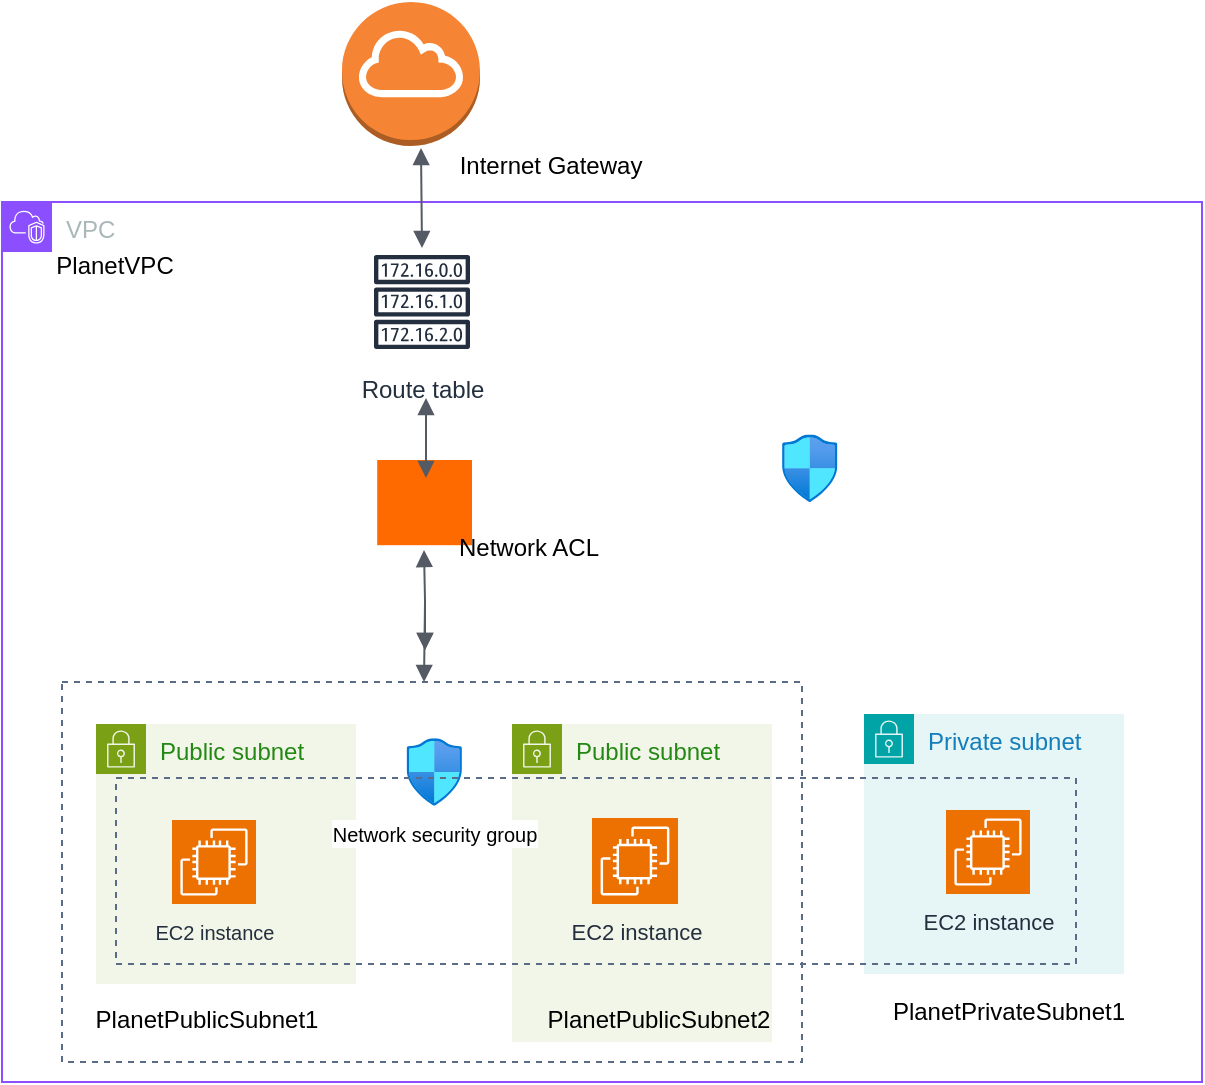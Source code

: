 <mxfile version="28.2.5">
  <diagram name="Page-1" id="U7370WRpeDJHVLQQi5wW">
    <mxGraphModel dx="980" dy="562" grid="1" gridSize="10" guides="1" tooltips="1" connect="1" arrows="1" fold="1" page="1" pageScale="1" pageWidth="850" pageHeight="1100" math="0" shadow="0">
      <root>
        <mxCell id="0" />
        <mxCell id="1" parent="0" />
        <mxCell id="q16r4yJzv_R5wcEfkUd1-2" value="VPC" style="points=[[0,0],[0.25,0],[0.5,0],[0.75,0],[1,0],[1,0.25],[1,0.5],[1,0.75],[1,1],[0.75,1],[0.5,1],[0.25,1],[0,1],[0,0.75],[0,0.5],[0,0.25]];outlineConnect=0;gradientColor=none;html=1;whiteSpace=wrap;fontSize=12;fontStyle=0;container=1;pointerEvents=0;collapsible=0;recursiveResize=0;shape=mxgraph.aws4.group;grIcon=mxgraph.aws4.group_vpc2;strokeColor=#8C4FFF;fillColor=none;verticalAlign=top;align=left;spacingLeft=30;fontColor=#AAB7B8;dashed=0;" vertex="1" parent="1">
          <mxGeometry x="80" y="120" width="600" height="440" as="geometry" />
        </mxCell>
        <mxCell id="q16r4yJzv_R5wcEfkUd1-31" value="" style="fillColor=none;strokeColor=#5A6C86;dashed=1;verticalAlign=top;fontStyle=0;fontColor=#5A6C86;whiteSpace=wrap;html=1;" vertex="1" parent="q16r4yJzv_R5wcEfkUd1-2">
          <mxGeometry x="30" y="240" width="370" height="190" as="geometry" />
        </mxCell>
        <mxCell id="q16r4yJzv_R5wcEfkUd1-4" value="Public subnet" style="points=[[0,0],[0.25,0],[0.5,0],[0.75,0],[1,0],[1,0.25],[1,0.5],[1,0.75],[1,1],[0.75,1],[0.5,1],[0.25,1],[0,1],[0,0.75],[0,0.5],[0,0.25]];outlineConnect=0;gradientColor=none;html=1;whiteSpace=wrap;fontSize=12;fontStyle=0;container=1;pointerEvents=0;collapsible=0;recursiveResize=0;shape=mxgraph.aws4.group;grIcon=mxgraph.aws4.group_security_group;grStroke=0;strokeColor=#7AA116;fillColor=#F2F6E8;verticalAlign=top;align=left;spacingLeft=30;fontColor=#248814;dashed=0;" vertex="1" parent="q16r4yJzv_R5wcEfkUd1-2">
          <mxGeometry x="47" y="261" width="130" height="130" as="geometry" />
        </mxCell>
        <mxCell id="q16r4yJzv_R5wcEfkUd1-8" value="&lt;font style=&quot;font-size: 10px;&quot;&gt;EC2 instance&lt;/font&gt;" style="sketch=0;points=[[0,0,0],[0.25,0,0],[0.5,0,0],[0.75,0,0],[1,0,0],[0,1,0],[0.25,1,0],[0.5,1,0],[0.75,1,0],[1,1,0],[0,0.25,0],[0,0.5,0],[0,0.75,0],[1,0.25,0],[1,0.5,0],[1,0.75,0]];outlineConnect=0;fontColor=#232F3E;fillColor=#ED7100;strokeColor=#ffffff;dashed=0;verticalLabelPosition=bottom;verticalAlign=top;align=center;html=1;fontSize=12;fontStyle=0;aspect=fixed;shape=mxgraph.aws4.resourceIcon;resIcon=mxgraph.aws4.ec2;" vertex="1" parent="q16r4yJzv_R5wcEfkUd1-4">
          <mxGeometry x="38" y="48" width="42" height="42" as="geometry" />
        </mxCell>
        <mxCell id="q16r4yJzv_R5wcEfkUd1-3" value="Public subnet" style="points=[[0,0],[0.25,0],[0.5,0],[0.75,0],[1,0],[1,0.25],[1,0.5],[1,0.75],[1,1],[0.75,1],[0.5,1],[0.25,1],[0,1],[0,0.75],[0,0.5],[0,0.25]];outlineConnect=0;gradientColor=none;html=1;whiteSpace=wrap;fontSize=12;fontStyle=0;container=1;pointerEvents=0;collapsible=0;recursiveResize=0;shape=mxgraph.aws4.group;grIcon=mxgraph.aws4.group_security_group;grStroke=0;strokeColor=#7AA116;fillColor=#F2F6E8;verticalAlign=top;align=left;spacingLeft=30;fontColor=#248814;dashed=0;" vertex="1" parent="q16r4yJzv_R5wcEfkUd1-2">
          <mxGeometry x="255" y="261" width="130" height="159" as="geometry" />
        </mxCell>
        <mxCell id="q16r4yJzv_R5wcEfkUd1-10" value="&lt;font style=&quot;font-size: 11px;&quot;&gt;EC2 instance&lt;/font&gt;" style="sketch=0;points=[[0,0,0],[0.25,0,0],[0.5,0,0],[0.75,0,0],[1,0,0],[0,1,0],[0.25,1,0],[0.5,1,0],[0.75,1,0],[1,1,0],[0,0.25,0],[0,0.5,0],[0,0.75,0],[1,0.25,0],[1,0.5,0],[1,0.75,0]];outlineConnect=0;fontColor=#232F3E;fillColor=#ED7100;strokeColor=#ffffff;dashed=0;verticalLabelPosition=bottom;verticalAlign=top;align=center;html=1;fontSize=12;fontStyle=0;aspect=fixed;shape=mxgraph.aws4.resourceIcon;resIcon=mxgraph.aws4.ec2;" vertex="1" parent="q16r4yJzv_R5wcEfkUd1-3">
          <mxGeometry x="40" y="47" width="43" height="43" as="geometry" />
        </mxCell>
        <mxCell id="q16r4yJzv_R5wcEfkUd1-6" value="Private subnet" style="points=[[0,0],[0.25,0],[0.5,0],[0.75,0],[1,0],[1,0.25],[1,0.5],[1,0.75],[1,1],[0.75,1],[0.5,1],[0.25,1],[0,1],[0,0.75],[0,0.5],[0,0.25]];outlineConnect=0;gradientColor=none;html=1;whiteSpace=wrap;fontSize=12;fontStyle=0;container=1;pointerEvents=0;collapsible=0;recursiveResize=0;shape=mxgraph.aws4.group;grIcon=mxgraph.aws4.group_security_group;grStroke=0;strokeColor=#00A4A6;fillColor=#E6F6F7;verticalAlign=top;align=left;spacingLeft=30;fontColor=#147EBA;dashed=0;" vertex="1" parent="q16r4yJzv_R5wcEfkUd1-2">
          <mxGeometry x="431" y="256" width="130" height="130" as="geometry" />
        </mxCell>
        <mxCell id="q16r4yJzv_R5wcEfkUd1-9" value="&lt;span style=&quot;font-size: 11px;&quot;&gt;EC2 instance&lt;/span&gt;" style="sketch=0;points=[[0,0,0],[0.25,0,0],[0.5,0,0],[0.75,0,0],[1,0,0],[0,1,0],[0.25,1,0],[0.5,1,0],[0.75,1,0],[1,1,0],[0,0.25,0],[0,0.5,0],[0,0.75,0],[1,0.25,0],[1,0.5,0],[1,0.75,0]];outlineConnect=0;fontColor=#232F3E;fillColor=#ED7100;strokeColor=#ffffff;dashed=0;verticalLabelPosition=bottom;verticalAlign=top;align=center;html=1;fontSize=12;fontStyle=0;aspect=fixed;shape=mxgraph.aws4.resourceIcon;resIcon=mxgraph.aws4.ec2;" vertex="1" parent="q16r4yJzv_R5wcEfkUd1-6">
          <mxGeometry x="41" y="48" width="42" height="42" as="geometry" />
        </mxCell>
        <mxCell id="q16r4yJzv_R5wcEfkUd1-18" value="Route table" style="sketch=0;outlineConnect=0;fontColor=#232F3E;gradientColor=none;strokeColor=#232F3E;fillColor=#ffffff;dashed=0;verticalLabelPosition=bottom;verticalAlign=top;align=center;html=1;fontSize=12;fontStyle=0;aspect=fixed;shape=mxgraph.aws4.resourceIcon;resIcon=mxgraph.aws4.route_table;" vertex="1" parent="q16r4yJzv_R5wcEfkUd1-2">
          <mxGeometry x="180" y="20" width="60" height="60" as="geometry" />
        </mxCell>
        <mxCell id="q16r4yJzv_R5wcEfkUd1-19" value="" style="points=[];aspect=fixed;html=1;align=center;shadow=0;dashed=0;fillColor=#FF6A00;strokeColor=none;shape=mxgraph.alibaba_cloud.network_acl_access_control_list;" vertex="1" parent="q16r4yJzv_R5wcEfkUd1-2">
          <mxGeometry x="187.6" y="129" width="47.4" height="42.6" as="geometry" />
        </mxCell>
        <mxCell id="q16r4yJzv_R5wcEfkUd1-22" value="" style="html=1;endArrow=block;elbow=vertical;startArrow=block;startFill=1;endFill=1;strokeColor=#545B64;rounded=0;" edge="1" parent="q16r4yJzv_R5wcEfkUd1-2">
          <mxGeometry width="100" relative="1" as="geometry">
            <mxPoint x="210" y="23" as="sourcePoint" />
            <mxPoint x="209.5" y="-27" as="targetPoint" />
          </mxGeometry>
        </mxCell>
        <mxCell id="q16r4yJzv_R5wcEfkUd1-32" value="" style="image;aspect=fixed;html=1;points=[];align=center;fontSize=12;image=img/lib/azure2/networking/Network_Security_Groups.svg;" vertex="1" parent="q16r4yJzv_R5wcEfkUd1-2">
          <mxGeometry x="390" y="116.3" width="27.75" height="33.7" as="geometry" />
        </mxCell>
        <mxCell id="q16r4yJzv_R5wcEfkUd1-33" value="&lt;font style=&quot;font-size: 10px;&quot;&gt;Network&amp;nbsp;&lt;/font&gt;&lt;span style=&quot;font-size: 10px; background-color: light-dark(#ffffff, var(--ge-dark-color, #121212)); color: light-dark(rgb(0, 0, 0), rgb(255, 255, 255));&quot;&gt;security&amp;nbsp;&lt;/span&gt;&lt;span style=&quot;font-size: 10px; background-color: light-dark(#ffffff, var(--ge-dark-color, #121212)); color: light-dark(rgb(0, 0, 0), rgb(255, 255, 255));&quot;&gt;group&lt;/span&gt;" style="image;aspect=fixed;html=1;points=[];align=center;fontSize=12;image=img/lib/azure2/networking/Network_Security_Groups.svg;" vertex="1" parent="q16r4yJzv_R5wcEfkUd1-2">
          <mxGeometry x="202.25" y="268.15" width="27.75" height="33.7" as="geometry" />
        </mxCell>
        <mxCell id="q16r4yJzv_R5wcEfkUd1-37" value="" style="fillColor=none;strokeColor=#5A6C86;dashed=1;verticalAlign=top;fontStyle=0;fontColor=#5A6C86;whiteSpace=wrap;html=1;" vertex="1" parent="q16r4yJzv_R5wcEfkUd1-2">
          <mxGeometry x="57" y="288" width="480" height="93" as="geometry" />
        </mxCell>
        <mxCell id="q16r4yJzv_R5wcEfkUd1-11" value="" style="outlineConnect=0;dashed=0;verticalLabelPosition=bottom;verticalAlign=top;align=center;html=1;shape=mxgraph.aws3.internet_gateway;fillColor=#F58534;gradientColor=none;" vertex="1" parent="1">
          <mxGeometry x="250" y="20" width="69" height="72" as="geometry" />
        </mxCell>
        <mxCell id="q16r4yJzv_R5wcEfkUd1-13" value="Internet Gateway" style="text;html=1;align=center;verticalAlign=middle;resizable=0;points=[];autosize=1;strokeColor=none;fillColor=none;" vertex="1" parent="1">
          <mxGeometry x="299" y="87" width="110" height="30" as="geometry" />
        </mxCell>
        <mxCell id="q16r4yJzv_R5wcEfkUd1-14" value="PlanetVPC" style="text;html=1;align=center;verticalAlign=middle;resizable=0;points=[];autosize=1;strokeColor=none;fillColor=none;" vertex="1" parent="1">
          <mxGeometry x="96" y="137" width="80" height="30" as="geometry" />
        </mxCell>
        <mxCell id="q16r4yJzv_R5wcEfkUd1-15" value="PlanetPublicSubnet1" style="text;html=1;align=center;verticalAlign=middle;resizable=0;points=[];autosize=1;strokeColor=none;fillColor=none;" vertex="1" parent="1">
          <mxGeometry x="117" y="514" width="130" height="30" as="geometry" />
        </mxCell>
        <mxCell id="q16r4yJzv_R5wcEfkUd1-16" value="PlanetPublicSubnet2" style="text;html=1;align=center;verticalAlign=middle;resizable=0;points=[];autosize=1;strokeColor=none;fillColor=none;" vertex="1" parent="1">
          <mxGeometry x="343" y="514" width="130" height="30" as="geometry" />
        </mxCell>
        <mxCell id="q16r4yJzv_R5wcEfkUd1-17" value="PlanetPrivateSubnet1" style="text;html=1;align=center;verticalAlign=middle;resizable=0;points=[];autosize=1;strokeColor=none;fillColor=none;" vertex="1" parent="1">
          <mxGeometry x="513" y="510" width="140" height="30" as="geometry" />
        </mxCell>
        <mxCell id="q16r4yJzv_R5wcEfkUd1-25" value="" style="html=1;endArrow=block;elbow=vertical;startArrow=block;startFill=1;endFill=1;strokeColor=#545B64;rounded=0;" edge="1" parent="1">
          <mxGeometry width="100" relative="1" as="geometry">
            <mxPoint x="292" y="258" as="sourcePoint" />
            <mxPoint x="292" y="218" as="targetPoint" />
          </mxGeometry>
        </mxCell>
        <mxCell id="q16r4yJzv_R5wcEfkUd1-26" value="Network ACL" style="text;html=1;align=center;verticalAlign=middle;resizable=0;points=[];autosize=1;strokeColor=none;fillColor=none;" vertex="1" parent="1">
          <mxGeometry x="298" y="278" width="90" height="30" as="geometry" />
        </mxCell>
        <mxCell id="q16r4yJzv_R5wcEfkUd1-27" value="" style="html=1;endArrow=block;elbow=vertical;startArrow=block;startFill=1;endFill=1;strokeColor=#545B64;rounded=0;edgeStyle=orthogonalEdgeStyle;" edge="1" parent="1">
          <mxGeometry width="100" relative="1" as="geometry">
            <mxPoint x="291.5" y="344" as="sourcePoint" />
            <mxPoint x="291" y="294" as="targetPoint" />
            <Array as="points">
              <mxPoint x="292" y="319" />
            </Array>
          </mxGeometry>
        </mxCell>
        <mxCell id="q16r4yJzv_R5wcEfkUd1-28" value="" style="html=1;endArrow=block;elbow=vertical;startArrow=block;startFill=1;endFill=1;strokeColor=#545B64;rounded=0;edgeStyle=orthogonalEdgeStyle;" edge="1" parent="1" target="q16r4yJzv_R5wcEfkUd1-31">
          <mxGeometry width="100" relative="1" as="geometry">
            <mxPoint x="291.5" y="344" as="sourcePoint" />
            <mxPoint x="291" y="294" as="targetPoint" />
            <Array as="points">
              <mxPoint x="292" y="320" />
              <mxPoint x="291" y="320" />
            </Array>
          </mxGeometry>
        </mxCell>
      </root>
    </mxGraphModel>
  </diagram>
</mxfile>
